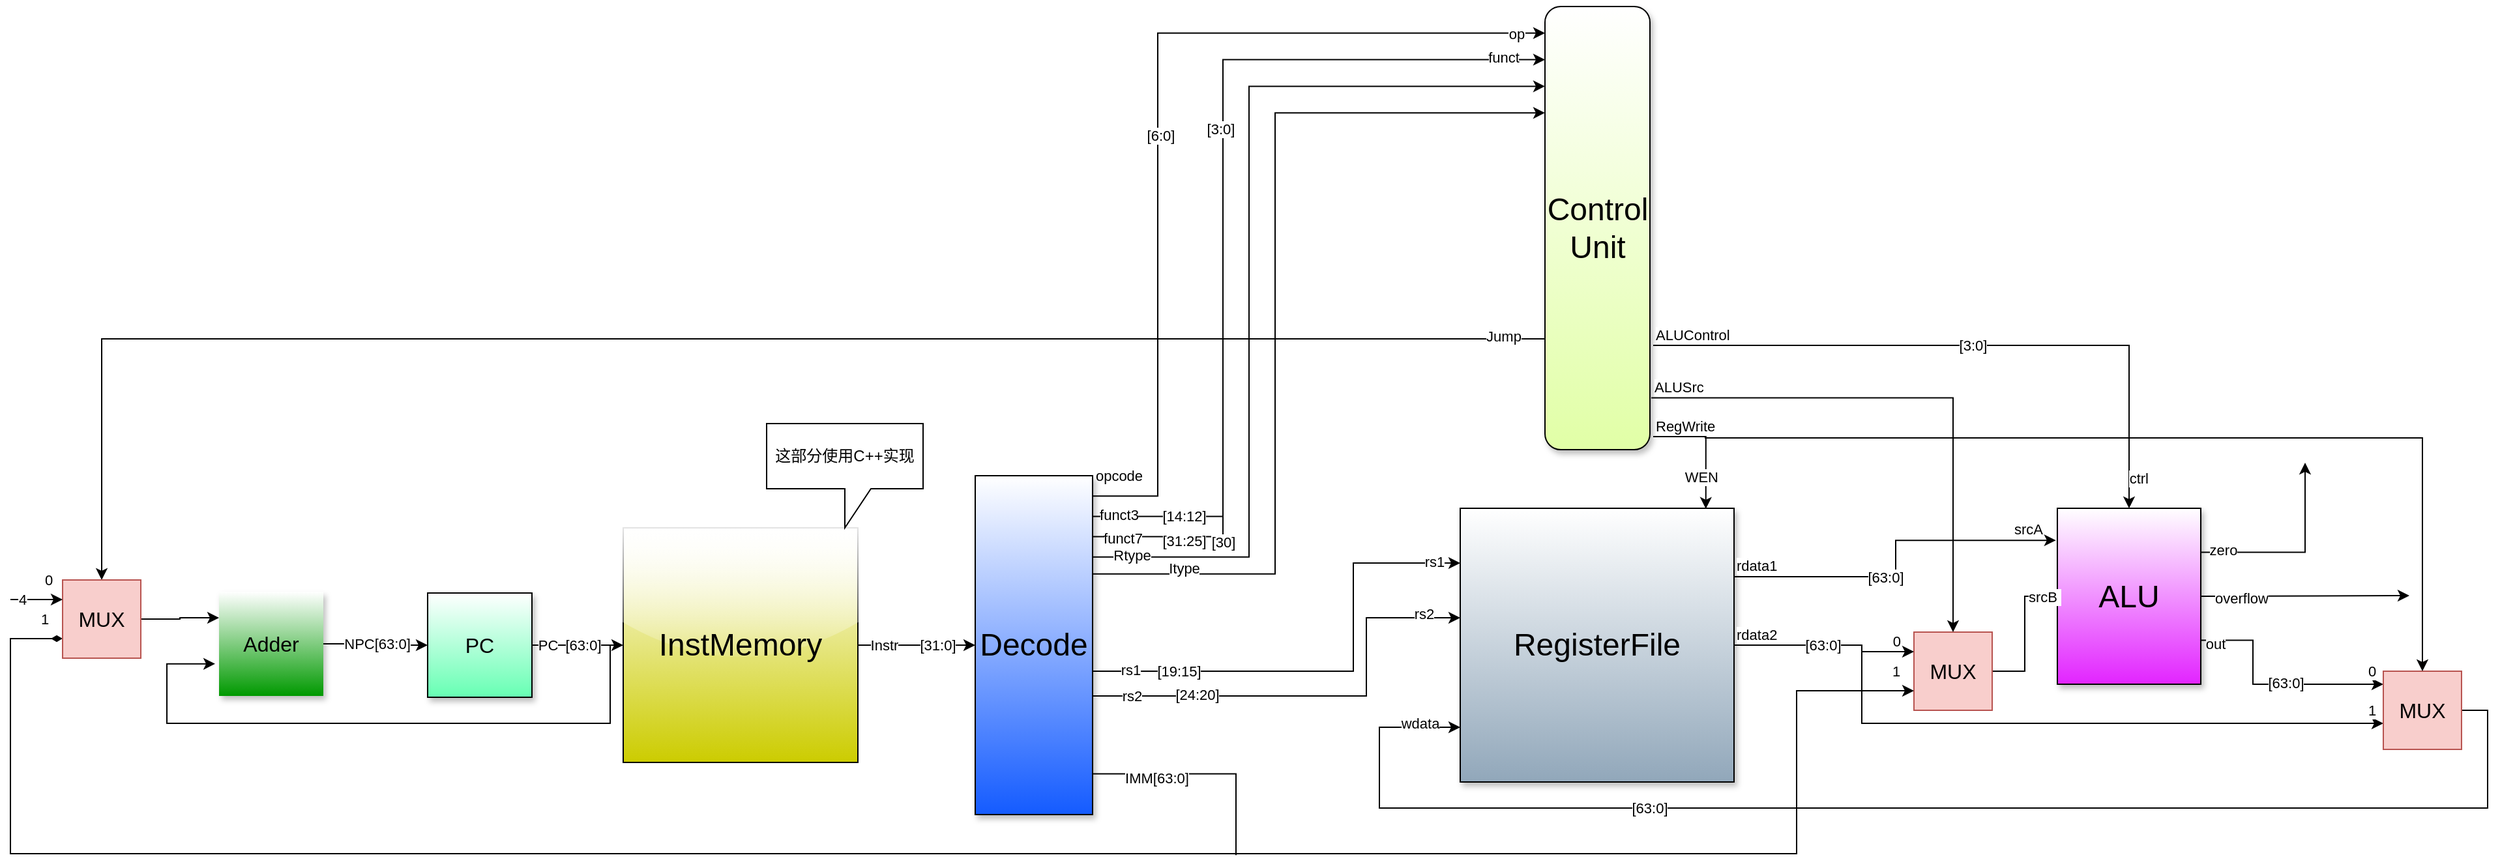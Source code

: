 <mxfile version="21.3.8" type="github">
  <diagram name="Page-1" id="90a13364-a465-7bf4-72fc-28e22215d7a0">
    <mxGraphModel dx="2804.5" dy="625" grid="1" gridSize="10" guides="1" tooltips="1" connect="1" arrows="1" fold="1" page="1" pageScale="1.5" pageWidth="1169" pageHeight="826" background="none" math="0" shadow="0">
      <root>
        <mxCell id="0" style=";html=1;" />
        <mxCell id="1" style=";html=1;" parent="0" />
        <mxCell id="ID7oZF-WjWrz0V3iCZTk-110" style="edgeStyle=orthogonalEdgeStyle;rounded=0;orthogonalLoop=1;jettySize=auto;html=1;exitX=0;exitY=0.75;exitDx=0;exitDy=0;entryX=0.5;entryY=0;entryDx=0;entryDy=0;" edge="1" parent="1" source="ID7oZF-WjWrz0V3iCZTk-3" target="ID7oZF-WjWrz0V3iCZTk-130">
          <mxGeometry relative="1" as="geometry">
            <mxPoint x="-150" y="385" as="targetPoint" />
          </mxGeometry>
        </mxCell>
        <mxCell id="ID7oZF-WjWrz0V3iCZTk-111" value="Jump" style="edgeLabel;html=1;align=center;verticalAlign=middle;resizable=0;points=[];" vertex="1" connectable="0" parent="ID7oZF-WjWrz0V3iCZTk-110">
          <mxGeometry x="-0.924" y="-2" relative="1" as="geometry">
            <mxPoint x="17" as="offset" />
          </mxGeometry>
        </mxCell>
        <mxCell id="ID7oZF-WjWrz0V3iCZTk-3" value="&lt;font style=&quot;font-size: 24px;&quot;&gt;Control Unit&lt;/font&gt;" style="rounded=1;whiteSpace=wrap;html=1;glass=0;shadow=1;gradientColor=#E1FFA6;points=[[0,0,0,0,0],[0,0.06,0,0,0],[0,0.12,0,0,0],[0,0.18,0,0,0],[0,0.24,0,0,0],[0,0.29,0,0,0],[0,0.35,0,0,0],[0,0.41,0,0,0],[0,0.47,0,0,0],[0,0.53,0,0,0],[0,0.59,0,0,0],[0,0.65,0,0,0],[0,0.71,0,0,0],[0,0.76,0,0,0],[0,0.82,0,0,0],[0,0.88,0,0,0],[0,0.94,0,0,0],[0,1,0,0,0],[0.25,0,0,0,0],[0.25,1,0,0,0],[0.5,0,0,0,0],[0.5,1,0,0,0],[0.75,0,0,0,0],[0.75,1,0,0,0],[1,0,0,0,0],[1,0.06,0,0,0],[1,0.12,0,0,0],[1,0.18,0,0,0],[1,0.24,0,0,0],[1,0.29,0,0,0],[1,0.35,0,0,0],[1,0.41,0,0,0],[1,0.47,0,0,0],[1,0.53,0,0,0],[1,0.59,0,0,0],[1,0.65,0,0,0],[1,0.71,0,0,0],[1,0.76,0,0,0],[1,0.82,0,0,0],[1,0.88,0,0,0],[1,0.94,0,0,0],[1,1,0,0,0]];" vertex="1" parent="1">
          <mxGeometry x="837" y="130" width="80.5" height="340" as="geometry" />
        </mxCell>
        <mxCell id="ID7oZF-WjWrz0V3iCZTk-4" value="&lt;font style=&quot;font-size: 24px;&quot;&gt;RegisterFile&lt;/font&gt;" style="whiteSpace=wrap;html=1;aspect=fixed;shadow=1;gradientColor=#91A7BA;gradientDirection=south;points=[[0,0,0,0,0],[0,0.2,0,0,0],[0,0.4,0,0,0],[0,0.6,0,0,0],[0,0.8,0,0,0],[0,1,0,0,0],[0.25,0,0,0,0],[0.25,1,0,0,0],[0.5,0,0,0,0],[0.5,1,0,0,0],[0.75,0,0,0,0],[0.75,1,0,0,0],[1,0,0,0,0],[1,0.25,0,0,0],[1,0.5,0,0,0],[1,0.75,0,0,0],[1,1,0,0,0]];" vertex="1" parent="1">
          <mxGeometry x="772" y="515" width="210" height="210" as="geometry" />
        </mxCell>
        <mxCell id="ID7oZF-WjWrz0V3iCZTk-84" style="edgeStyle=orthogonalEdgeStyle;rounded=0;orthogonalLoop=1;jettySize=auto;html=1;exitX=1;exitY=0.25;exitDx=0;exitDy=0;" edge="1" parent="1" source="ID7oZF-WjWrz0V3iCZTk-11">
          <mxGeometry relative="1" as="geometry">
            <mxPoint x="1420" y="480" as="targetPoint" />
            <Array as="points">
              <mxPoint x="1420" y="549" />
              <mxPoint x="1420" y="480" />
            </Array>
          </mxGeometry>
        </mxCell>
        <mxCell id="ID7oZF-WjWrz0V3iCZTk-85" value="zero" style="edgeLabel;html=1;align=center;verticalAlign=middle;resizable=0;points=[];" vertex="1" connectable="0" parent="ID7oZF-WjWrz0V3iCZTk-84">
          <mxGeometry x="-0.779" y="2" relative="1" as="geometry">
            <mxPoint as="offset" />
          </mxGeometry>
        </mxCell>
        <mxCell id="ID7oZF-WjWrz0V3iCZTk-86" style="edgeStyle=orthogonalEdgeStyle;rounded=0;orthogonalLoop=1;jettySize=auto;html=1;exitX=1;exitY=0.5;exitDx=0;exitDy=0;" edge="1" parent="1" source="ID7oZF-WjWrz0V3iCZTk-11">
          <mxGeometry relative="1" as="geometry">
            <mxPoint x="1500" y="582" as="targetPoint" />
          </mxGeometry>
        </mxCell>
        <mxCell id="ID7oZF-WjWrz0V3iCZTk-87" value="overflow" style="edgeLabel;html=1;align=center;verticalAlign=middle;resizable=0;points=[];" vertex="1" connectable="0" parent="ID7oZF-WjWrz0V3iCZTk-86">
          <mxGeometry x="-0.615" y="-1" relative="1" as="geometry">
            <mxPoint as="offset" />
          </mxGeometry>
        </mxCell>
        <mxCell id="ID7oZF-WjWrz0V3iCZTk-88" style="edgeStyle=orthogonalEdgeStyle;rounded=0;orthogonalLoop=1;jettySize=auto;html=1;exitX=1;exitY=0.75;exitDx=0;exitDy=0;" edge="1" parent="1" source="ID7oZF-WjWrz0V3iCZTk-11">
          <mxGeometry relative="1" as="geometry">
            <mxPoint x="1480" y="650" as="targetPoint" />
            <Array as="points">
              <mxPoint x="1380" y="616" />
              <mxPoint x="1380" y="650" />
              <mxPoint x="1450" y="650" />
            </Array>
          </mxGeometry>
        </mxCell>
        <mxCell id="ID7oZF-WjWrz0V3iCZTk-89" value="out" style="edgeLabel;html=1;align=center;verticalAlign=middle;resizable=0;points=[];" vertex="1" connectable="0" parent="ID7oZF-WjWrz0V3iCZTk-88">
          <mxGeometry x="-0.873" y="-2" relative="1" as="geometry">
            <mxPoint as="offset" />
          </mxGeometry>
        </mxCell>
        <mxCell id="ID7oZF-WjWrz0V3iCZTk-90" value="[63:0]" style="edgeLabel;html=1;align=center;verticalAlign=middle;resizable=0;points=[];" vertex="1" connectable="0" parent="ID7oZF-WjWrz0V3iCZTk-88">
          <mxGeometry x="0.131" y="1" relative="1" as="geometry">
            <mxPoint as="offset" />
          </mxGeometry>
        </mxCell>
        <mxCell id="ID7oZF-WjWrz0V3iCZTk-135" value="0" style="edgeLabel;html=1;align=center;verticalAlign=middle;resizable=0;points=[];" vertex="1" connectable="0" parent="ID7oZF-WjWrz0V3iCZTk-88">
          <mxGeometry x="0.693" y="-1" relative="1" as="geometry">
            <mxPoint x="17" y="-11" as="offset" />
          </mxGeometry>
        </mxCell>
        <mxCell id="ID7oZF-WjWrz0V3iCZTk-11" value="&lt;font style=&quot;font-size: 24px;&quot;&gt;ALU&lt;/font&gt;" style="rounded=0;whiteSpace=wrap;html=1;gradientColor=#E224FF;shadow=1;" vertex="1" parent="1">
          <mxGeometry x="1230" y="515" width="110" height="135" as="geometry" />
        </mxCell>
        <mxCell id="ID7oZF-WjWrz0V3iCZTk-13" value="" style="endArrow=classic;html=1;rounded=0;exitX=1;exitY=0.25;exitDx=0;exitDy=0;entryX=-0.01;entryY=0.182;entryDx=0;entryDy=0;edgeStyle=orthogonalEdgeStyle;exitPerimeter=0;entryPerimeter=0;" edge="1" parent="1" source="ID7oZF-WjWrz0V3iCZTk-4" target="ID7oZF-WjWrz0V3iCZTk-11">
          <mxGeometry relative="1" as="geometry">
            <mxPoint x="880" y="950" as="sourcePoint" />
            <mxPoint x="1040" y="950" as="targetPoint" />
          </mxGeometry>
        </mxCell>
        <mxCell id="ID7oZF-WjWrz0V3iCZTk-15" value="rdata1" style="edgeLabel;resizable=0;html=1;align=left;verticalAlign=bottom;" connectable="0" vertex="1" parent="ID7oZF-WjWrz0V3iCZTk-13">
          <mxGeometry x="-1" relative="1" as="geometry" />
        </mxCell>
        <mxCell id="ID7oZF-WjWrz0V3iCZTk-16" value="srcA" style="edgeLabel;resizable=0;html=1;align=right;verticalAlign=bottom;" connectable="0" vertex="1" parent="ID7oZF-WjWrz0V3iCZTk-13">
          <mxGeometry x="1" relative="1" as="geometry">
            <mxPoint x="-10" as="offset" />
          </mxGeometry>
        </mxCell>
        <mxCell id="ID7oZF-WjWrz0V3iCZTk-41" value="[63:0]" style="edgeLabel;html=1;align=center;verticalAlign=middle;resizable=0;points=[];" vertex="1" connectable="0" parent="ID7oZF-WjWrz0V3iCZTk-13">
          <mxGeometry x="-0.157" relative="1" as="geometry">
            <mxPoint as="offset" />
          </mxGeometry>
        </mxCell>
        <mxCell id="ID7oZF-WjWrz0V3iCZTk-17" value="" style="endArrow=classic;html=1;rounded=0;entryX=0.897;entryY=0.002;entryDx=0;entryDy=0;entryPerimeter=0;edgeStyle=orthogonalEdgeStyle;" edge="1" parent="1" target="ID7oZF-WjWrz0V3iCZTk-4">
          <mxGeometry relative="1" as="geometry">
            <mxPoint x="920" y="460" as="sourcePoint" />
            <mxPoint x="1140" y="380" as="targetPoint" />
            <Array as="points">
              <mxPoint x="930" y="460" />
              <mxPoint x="960" y="460" />
            </Array>
          </mxGeometry>
        </mxCell>
        <mxCell id="ID7oZF-WjWrz0V3iCZTk-19" value="RegWrite" style="edgeLabel;resizable=0;html=1;align=left;verticalAlign=bottom;" connectable="0" vertex="1" parent="ID7oZF-WjWrz0V3iCZTk-17">
          <mxGeometry x="-1" relative="1" as="geometry">
            <mxPoint as="offset" />
          </mxGeometry>
        </mxCell>
        <mxCell id="ID7oZF-WjWrz0V3iCZTk-20" value="WEN" style="edgeLabel;resizable=0;html=1;align=right;verticalAlign=bottom;" connectable="0" vertex="1" parent="ID7oZF-WjWrz0V3iCZTk-17">
          <mxGeometry x="1" relative="1" as="geometry">
            <mxPoint x="10" y="-16" as="offset" />
          </mxGeometry>
        </mxCell>
        <mxCell id="ID7oZF-WjWrz0V3iCZTk-31" style="edgeStyle=orthogonalEdgeStyle;rounded=0;orthogonalLoop=1;jettySize=auto;html=1;exitX=1;exitY=0.5;exitDx=0;exitDy=0;entryX=0;entryY=0.5;entryDx=0;entryDy=0;" edge="1" parent="1" source="ID7oZF-WjWrz0V3iCZTk-21" target="ID7oZF-WjWrz0V3iCZTk-11">
          <mxGeometry relative="1" as="geometry" />
        </mxCell>
        <mxCell id="ID7oZF-WjWrz0V3iCZTk-32" value="srcB&amp;nbsp;" style="edgeLabel;html=1;align=center;verticalAlign=middle;resizable=0;points=[];" vertex="1" connectable="0" parent="ID7oZF-WjWrz0V3iCZTk-31">
          <mxGeometry x="0.8" relative="1" as="geometry">
            <mxPoint as="offset" />
          </mxGeometry>
        </mxCell>
        <mxCell id="ID7oZF-WjWrz0V3iCZTk-21" value="&lt;font size=&quot;3&quot;&gt;MUX&lt;br&gt;&lt;/font&gt;" style="rounded=0;whiteSpace=wrap;html=1;fillColor=#f8cecc;strokeColor=#b85450;" vertex="1" parent="1">
          <mxGeometry x="1120" y="610" width="60" height="60" as="geometry" />
        </mxCell>
        <mxCell id="ID7oZF-WjWrz0V3iCZTk-22" value="" style="endArrow=classic;html=1;rounded=0;exitX=1.013;exitY=0.883;exitDx=0;exitDy=0;entryX=0.5;entryY=0;entryDx=0;entryDy=0;edgeStyle=orthogonalEdgeStyle;exitPerimeter=0;" edge="1" parent="1" source="ID7oZF-WjWrz0V3iCZTk-3" target="ID7oZF-WjWrz0V3iCZTk-21">
          <mxGeometry relative="1" as="geometry">
            <mxPoint x="960" y="540" as="sourcePoint" />
            <mxPoint x="1120" y="540" as="targetPoint" />
          </mxGeometry>
        </mxCell>
        <mxCell id="ID7oZF-WjWrz0V3iCZTk-24" value="ALUSrc" style="edgeLabel;resizable=0;html=1;align=left;verticalAlign=bottom;" connectable="0" vertex="1" parent="ID7oZF-WjWrz0V3iCZTk-22">
          <mxGeometry x="-1" relative="1" as="geometry" />
        </mxCell>
        <mxCell id="ID7oZF-WjWrz0V3iCZTk-27" value="" style="endArrow=classic;html=1;rounded=0;exitX=1;exitY=0.5;exitDx=0;exitDy=0;exitPerimeter=0;entryX=0;entryY=0.25;entryDx=0;entryDy=0;shadow=0;edgeStyle=orthogonalEdgeStyle;" edge="1" parent="1" source="ID7oZF-WjWrz0V3iCZTk-4" target="ID7oZF-WjWrz0V3iCZTk-21">
          <mxGeometry relative="1" as="geometry">
            <mxPoint x="960" y="540" as="sourcePoint" />
            <mxPoint x="1120" y="540" as="targetPoint" />
            <Array as="points">
              <mxPoint x="1080" y="620" />
              <mxPoint x="1080" y="625" />
            </Array>
          </mxGeometry>
        </mxCell>
        <mxCell id="ID7oZF-WjWrz0V3iCZTk-29" value="rdata2" style="edgeLabel;resizable=0;html=1;align=left;verticalAlign=bottom;" connectable="0" vertex="1" parent="ID7oZF-WjWrz0V3iCZTk-27">
          <mxGeometry x="-1" relative="1" as="geometry" />
        </mxCell>
        <mxCell id="ID7oZF-WjWrz0V3iCZTk-30" value="0" style="edgeLabel;resizable=0;html=1;align=right;verticalAlign=bottom;" connectable="0" vertex="1" parent="ID7oZF-WjWrz0V3iCZTk-27">
          <mxGeometry x="1" relative="1" as="geometry">
            <mxPoint x="-10" as="offset" />
          </mxGeometry>
        </mxCell>
        <mxCell id="ID7oZF-WjWrz0V3iCZTk-42" value="[63:0]" style="edgeLabel;html=1;align=center;verticalAlign=middle;resizable=0;points=[];" vertex="1" connectable="0" parent="ID7oZF-WjWrz0V3iCZTk-27">
          <mxGeometry x="-0.182" y="1" relative="1" as="geometry">
            <mxPoint x="9" y="1" as="offset" />
          </mxGeometry>
        </mxCell>
        <mxCell id="ID7oZF-WjWrz0V3iCZTk-77" style="edgeStyle=orthogonalEdgeStyle;rounded=0;orthogonalLoop=1;jettySize=auto;html=1;exitX=1;exitY=0.5;exitDx=0;exitDy=0;entryX=0;entryY=0.5;entryDx=0;entryDy=0;" edge="1" parent="1" source="ID7oZF-WjWrz0V3iCZTk-33" target="ID7oZF-WjWrz0V3iCZTk-75">
          <mxGeometry relative="1" as="geometry" />
        </mxCell>
        <mxCell id="ID7oZF-WjWrz0V3iCZTk-78" value="PC" style="edgeLabel;html=1;align=center;verticalAlign=middle;resizable=0;points=[];" vertex="1" connectable="0" parent="ID7oZF-WjWrz0V3iCZTk-77">
          <mxGeometry x="-0.66" relative="1" as="geometry">
            <mxPoint as="offset" />
          </mxGeometry>
        </mxCell>
        <mxCell id="ID7oZF-WjWrz0V3iCZTk-80" value="[63:0]" style="edgeLabel;html=1;align=center;verticalAlign=middle;resizable=0;points=[];" vertex="1" connectable="0" parent="ID7oZF-WjWrz0V3iCZTk-77">
          <mxGeometry x="-0.217" y="1" relative="1" as="geometry">
            <mxPoint x="11" y="1" as="offset" />
          </mxGeometry>
        </mxCell>
        <mxCell id="ID7oZF-WjWrz0V3iCZTk-33" value="&lt;font size=&quot;3&quot;&gt;PC&lt;/font&gt;" style="whiteSpace=wrap;html=1;aspect=fixed;gradientColor=#66FFB3;shadow=1;" vertex="1" parent="1">
          <mxGeometry x="-20" y="580" width="80" height="80" as="geometry" />
        </mxCell>
        <mxCell id="ID7oZF-WjWrz0V3iCZTk-37" style="edgeStyle=orthogonalEdgeStyle;rounded=0;orthogonalLoop=1;jettySize=auto;html=1;exitX=1;exitY=0.06;exitDx=0;exitDy=0;entryX=0;entryY=0.06;entryDx=0;entryDy=0;entryPerimeter=0;exitPerimeter=0;" edge="1" parent="1" source="ID7oZF-WjWrz0V3iCZTk-34" target="ID7oZF-WjWrz0V3iCZTk-3">
          <mxGeometry relative="1" as="geometry">
            <Array as="points">
              <mxPoint x="540" y="506" />
              <mxPoint x="540" y="150" />
            </Array>
          </mxGeometry>
        </mxCell>
        <mxCell id="ID7oZF-WjWrz0V3iCZTk-39" value="opcode" style="edgeLabel;html=1;align=center;verticalAlign=middle;resizable=0;points=[];" vertex="1" connectable="0" parent="ID7oZF-WjWrz0V3iCZTk-37">
          <mxGeometry x="-0.95" y="-1" relative="1" as="geometry">
            <mxPoint x="2" y="-17" as="offset" />
          </mxGeometry>
        </mxCell>
        <mxCell id="ID7oZF-WjWrz0V3iCZTk-40" value="[6:0]" style="edgeLabel;html=1;align=center;verticalAlign=middle;resizable=0;points=[];" vertex="1" connectable="0" parent="ID7oZF-WjWrz0V3iCZTk-37">
          <mxGeometry x="-0.068" y="-2" relative="1" as="geometry">
            <mxPoint as="offset" />
          </mxGeometry>
        </mxCell>
        <mxCell id="ID7oZF-WjWrz0V3iCZTk-43" value="op" style="edgeLabel;html=1;align=center;verticalAlign=middle;resizable=0;points=[];" vertex="1" connectable="0" parent="ID7oZF-WjWrz0V3iCZTk-37">
          <mxGeometry x="0.9" relative="1" as="geometry">
            <mxPoint x="13" as="offset" />
          </mxGeometry>
        </mxCell>
        <mxCell id="ID7oZF-WjWrz0V3iCZTk-44" style="edgeStyle=orthogonalEdgeStyle;rounded=0;orthogonalLoop=1;jettySize=auto;html=1;exitX=1;exitY=0.12;exitDx=0;exitDy=0;entryX=0;entryY=0.12;entryDx=0;entryDy=0;entryPerimeter=0;exitPerimeter=0;" edge="1" parent="1" source="ID7oZF-WjWrz0V3iCZTk-34" target="ID7oZF-WjWrz0V3iCZTk-3">
          <mxGeometry relative="1" as="geometry">
            <mxPoint x="790" y="215" as="targetPoint" />
            <Array as="points">
              <mxPoint x="590" y="521" />
              <mxPoint x="590" y="171" />
            </Array>
          </mxGeometry>
        </mxCell>
        <mxCell id="ID7oZF-WjWrz0V3iCZTk-48" value="funct3" style="edgeLabel;html=1;align=center;verticalAlign=middle;resizable=0;points=[];" vertex="1" connectable="0" parent="ID7oZF-WjWrz0V3iCZTk-44">
          <mxGeometry x="-0.952" y="1" relative="1" as="geometry">
            <mxPoint x="3" as="offset" />
          </mxGeometry>
        </mxCell>
        <mxCell id="ID7oZF-WjWrz0V3iCZTk-49" value="[14:12]" style="edgeLabel;html=1;align=center;verticalAlign=middle;resizable=0;points=[];" vertex="1" connectable="0" parent="ID7oZF-WjWrz0V3iCZTk-44">
          <mxGeometry x="-0.713" relative="1" as="geometry">
            <mxPoint x="-30" as="offset" />
          </mxGeometry>
        </mxCell>
        <mxCell id="ID7oZF-WjWrz0V3iCZTk-56" value="[3:0]" style="edgeLabel;html=1;align=center;verticalAlign=middle;resizable=0;points=[];" vertex="1" connectable="0" parent="ID7oZF-WjWrz0V3iCZTk-44">
          <mxGeometry x="0.139" y="2" relative="1" as="geometry">
            <mxPoint as="offset" />
          </mxGeometry>
        </mxCell>
        <mxCell id="ID7oZF-WjWrz0V3iCZTk-58" value="funct" style="edgeLabel;html=1;align=center;verticalAlign=middle;resizable=0;points=[];" vertex="1" connectable="0" parent="ID7oZF-WjWrz0V3iCZTk-44">
          <mxGeometry x="0.894" y="2" relative="1" as="geometry">
            <mxPoint x="5" as="offset" />
          </mxGeometry>
        </mxCell>
        <mxCell id="ID7oZF-WjWrz0V3iCZTk-52" style="edgeStyle=orthogonalEdgeStyle;rounded=0;orthogonalLoop=1;jettySize=auto;html=1;exitX=1;exitY=0.18;exitDx=0;exitDy=0;exitPerimeter=0;endArrow=none;endFill=0;" edge="1" parent="1" source="ID7oZF-WjWrz0V3iCZTk-34">
          <mxGeometry relative="1" as="geometry">
            <mxPoint x="590" y="430" as="targetPoint" />
            <Array as="points">
              <mxPoint x="590" y="537" />
            </Array>
          </mxGeometry>
        </mxCell>
        <mxCell id="ID7oZF-WjWrz0V3iCZTk-53" value="funct7" style="edgeLabel;html=1;align=center;verticalAlign=middle;resizable=0;points=[];" vertex="1" connectable="0" parent="ID7oZF-WjWrz0V3iCZTk-52">
          <mxGeometry x="-0.66" y="-1" relative="1" as="geometry">
            <mxPoint x="-12" as="offset" />
          </mxGeometry>
        </mxCell>
        <mxCell id="ID7oZF-WjWrz0V3iCZTk-54" value="[31:25]" style="edgeLabel;html=1;align=center;verticalAlign=middle;resizable=0;points=[];" vertex="1" connectable="0" parent="ID7oZF-WjWrz0V3iCZTk-52">
          <mxGeometry x="0.044" y="-2" relative="1" as="geometry">
            <mxPoint x="-32" y="11" as="offset" />
          </mxGeometry>
        </mxCell>
        <mxCell id="ID7oZF-WjWrz0V3iCZTk-57" value="[30]" style="edgeLabel;html=1;align=center;verticalAlign=middle;resizable=0;points=[];" vertex="1" connectable="0" parent="ID7oZF-WjWrz0V3iCZTk-52">
          <mxGeometry x="0.418" relative="1" as="geometry">
            <mxPoint y="50" as="offset" />
          </mxGeometry>
        </mxCell>
        <mxCell id="ID7oZF-WjWrz0V3iCZTk-59" style="edgeStyle=orthogonalEdgeStyle;rounded=0;orthogonalLoop=1;jettySize=auto;html=1;exitX=1;exitY=0.24;exitDx=0;exitDy=0;entryX=0;entryY=0.18;entryDx=0;entryDy=0;exitPerimeter=0;entryPerimeter=0;" edge="1" parent="1" source="ID7oZF-WjWrz0V3iCZTk-34" target="ID7oZF-WjWrz0V3iCZTk-3">
          <mxGeometry relative="1" as="geometry">
            <Array as="points">
              <mxPoint x="610" y="552" />
              <mxPoint x="610" y="191" />
            </Array>
          </mxGeometry>
        </mxCell>
        <mxCell id="ID7oZF-WjWrz0V3iCZTk-141" value="Rtype" style="edgeLabel;html=1;align=center;verticalAlign=middle;resizable=0;points=[];" vertex="1" connectable="0" parent="ID7oZF-WjWrz0V3iCZTk-59">
          <mxGeometry x="-0.969" y="-1" relative="1" as="geometry">
            <mxPoint x="19" y="-3" as="offset" />
          </mxGeometry>
        </mxCell>
        <mxCell id="ID7oZF-WjWrz0V3iCZTk-63" style="edgeStyle=orthogonalEdgeStyle;rounded=0;orthogonalLoop=1;jettySize=auto;html=1;entryX=0;entryY=0.75;entryDx=0;entryDy=0;exitX=1;exitY=0.88;exitDx=0;exitDy=0;exitPerimeter=0;" edge="1" parent="1" source="ID7oZF-WjWrz0V3iCZTk-34" target="ID7oZF-WjWrz0V3iCZTk-21">
          <mxGeometry relative="1" as="geometry">
            <mxPoint x="500" y="720" as="sourcePoint" />
            <Array as="points">
              <mxPoint x="600" y="719" />
              <mxPoint x="600" y="780" />
              <mxPoint x="1030" y="780" />
              <mxPoint x="1030" y="655" />
            </Array>
          </mxGeometry>
        </mxCell>
        <mxCell id="ID7oZF-WjWrz0V3iCZTk-64" value="IMM[63:0]" style="edgeLabel;html=1;align=center;verticalAlign=middle;resizable=0;points=[];" vertex="1" connectable="0" parent="ID7oZF-WjWrz0V3iCZTk-63">
          <mxGeometry x="-0.881" y="-3" relative="1" as="geometry">
            <mxPoint as="offset" />
          </mxGeometry>
        </mxCell>
        <mxCell id="ID7oZF-WjWrz0V3iCZTk-134" value="1" style="edgeLabel;html=1;align=center;verticalAlign=middle;resizable=0;points=[];" vertex="1" connectable="0" parent="ID7oZF-WjWrz0V3iCZTk-63">
          <mxGeometry x="0.964" y="-2" relative="1" as="geometry">
            <mxPoint y="-17" as="offset" />
          </mxGeometry>
        </mxCell>
        <mxCell id="ID7oZF-WjWrz0V3iCZTk-65" style="edgeStyle=orthogonalEdgeStyle;rounded=0;orthogonalLoop=1;jettySize=auto;html=1;exitX=1;exitY=0.59;exitDx=0;exitDy=0;exitPerimeter=0;entryX=0;entryY=0.2;entryDx=0;entryDy=0;entryPerimeter=0;" edge="1" parent="1" source="ID7oZF-WjWrz0V3iCZTk-34" target="ID7oZF-WjWrz0V3iCZTk-4">
          <mxGeometry relative="1" as="geometry">
            <mxPoint x="772" y="568" as="targetPoint" />
            <Array as="points">
              <mxPoint x="490" y="640" />
              <mxPoint x="690" y="640" />
              <mxPoint x="690" y="557" />
            </Array>
          </mxGeometry>
        </mxCell>
        <mxCell id="ID7oZF-WjWrz0V3iCZTk-66" value="rs1" style="edgeLabel;html=1;align=center;verticalAlign=middle;resizable=0;points=[];" vertex="1" connectable="0" parent="ID7oZF-WjWrz0V3iCZTk-65">
          <mxGeometry x="-0.824" y="1" relative="1" as="geometry">
            <mxPoint as="offset" />
          </mxGeometry>
        </mxCell>
        <mxCell id="ID7oZF-WjWrz0V3iCZTk-67" value="[19:15]" style="edgeLabel;html=1;align=center;verticalAlign=middle;resizable=0;points=[];" vertex="1" connectable="0" parent="ID7oZF-WjWrz0V3iCZTk-65">
          <mxGeometry x="-0.625" relative="1" as="geometry">
            <mxPoint as="offset" />
          </mxGeometry>
        </mxCell>
        <mxCell id="ID7oZF-WjWrz0V3iCZTk-72" value="rs1" style="edgeLabel;html=1;align=center;verticalAlign=middle;resizable=0;points=[];" vertex="1" connectable="0" parent="ID7oZF-WjWrz0V3iCZTk-65">
          <mxGeometry x="0.888" y="1" relative="1" as="geometry">
            <mxPoint as="offset" />
          </mxGeometry>
        </mxCell>
        <mxCell id="ID7oZF-WjWrz0V3iCZTk-142" style="edgeStyle=orthogonalEdgeStyle;rounded=0;orthogonalLoop=1;jettySize=auto;html=1;exitX=1;exitY=0.29;exitDx=0;exitDy=0;exitPerimeter=0;entryX=0;entryY=0.24;entryDx=0;entryDy=0;entryPerimeter=0;" edge="1" parent="1" source="ID7oZF-WjWrz0V3iCZTk-34" target="ID7oZF-WjWrz0V3iCZTk-3">
          <mxGeometry relative="1" as="geometry">
            <Array as="points">
              <mxPoint x="630" y="565" />
              <mxPoint x="630" y="212" />
            </Array>
          </mxGeometry>
        </mxCell>
        <mxCell id="ID7oZF-WjWrz0V3iCZTk-143" value="Itype" style="edgeLabel;html=1;align=center;verticalAlign=middle;resizable=0;points=[];" vertex="1" connectable="0" parent="ID7oZF-WjWrz0V3iCZTk-142">
          <mxGeometry x="-0.951" y="-1" relative="1" as="geometry">
            <mxPoint x="53" y="-6" as="offset" />
          </mxGeometry>
        </mxCell>
        <mxCell id="ID7oZF-WjWrz0V3iCZTk-34" value="&lt;font style=&quot;font-size: 24px;&quot;&gt;Decode&lt;/font&gt;" style="rounded=0;whiteSpace=wrap;html=1;gradientColor=#145BFF;shadow=1;points=[[0,0,0,0,0],[0,0.25,0,0,0],[0,0.5,0,0,0],[0,0.75,0,0,0],[0,1,0,0,0],[0.25,0,0,0,0],[0.25,1,0,0,0],[0.5,0,0,0,0],[0.5,1,0,0,0],[0.75,0,0,0,0],[0.75,1,0,0,0],[1,0,0,0,0],[1,0.06,0,0,0],[1,0.12,0,0,0],[1,0.18,0,0,0],[1,0.24,0,0,0],[1,0.29,0,0,0],[1,0.35,0,0,0],[1,0.41,0,0,0],[1,0.47,0,0,0],[1,0.53,0,0,0],[1,0.59,0,0,0],[1,0.65,0,0,0],[1,0.71,0,0,0],[1,0.76,0,0,0],[1,0.82,0,0,0],[1,0.88,0,0,0],[1,0.94,0,0,0],[1,1,0,0,0]];" vertex="1" parent="1">
          <mxGeometry x="400" y="490" width="90" height="260" as="geometry" />
        </mxCell>
        <mxCell id="ID7oZF-WjWrz0V3iCZTk-112" style="edgeStyle=orthogonalEdgeStyle;rounded=0;orthogonalLoop=1;jettySize=auto;html=1;exitX=1;exitY=0.5;exitDx=0;exitDy=0;entryX=0;entryY=0.5;entryDx=0;entryDy=0;" edge="1" parent="1" source="ID7oZF-WjWrz0V3iCZTk-126" target="ID7oZF-WjWrz0V3iCZTk-33">
          <mxGeometry relative="1" as="geometry">
            <mxPoint x="-120" y="620" as="sourcePoint" />
          </mxGeometry>
        </mxCell>
        <mxCell id="ID7oZF-WjWrz0V3iCZTk-113" value="NPC[63:0]" style="edgeLabel;html=1;align=center;verticalAlign=middle;resizable=0;points=[];" vertex="1" connectable="0" parent="ID7oZF-WjWrz0V3iCZTk-112">
          <mxGeometry x="-0.351" relative="1" as="geometry">
            <mxPoint x="14" as="offset" />
          </mxGeometry>
        </mxCell>
        <mxCell id="ID7oZF-WjWrz0V3iCZTk-69" value="" style="edgeStyle=orthogonalEdgeStyle;orthogonalLoop=1;jettySize=auto;html=1;rounded=0;exitX=1;exitY=0.65;exitDx=0;exitDy=0;exitPerimeter=0;entryX=0;entryY=0.4;entryDx=0;entryDy=0;entryPerimeter=0;" edge="1" parent="1" source="ID7oZF-WjWrz0V3iCZTk-34" target="ID7oZF-WjWrz0V3iCZTk-4">
          <mxGeometry width="100" relative="1" as="geometry">
            <mxPoint x="450" y="640" as="sourcePoint" />
            <mxPoint x="730" y="590" as="targetPoint" />
            <Array as="points">
              <mxPoint x="700" y="659" />
              <mxPoint x="700" y="599" />
            </Array>
          </mxGeometry>
        </mxCell>
        <mxCell id="ID7oZF-WjWrz0V3iCZTk-70" value="rs2" style="edgeLabel;html=1;align=center;verticalAlign=middle;resizable=0;points=[];" vertex="1" connectable="0" parent="ID7oZF-WjWrz0V3iCZTk-69">
          <mxGeometry x="-0.825" relative="1" as="geometry">
            <mxPoint as="offset" />
          </mxGeometry>
        </mxCell>
        <mxCell id="ID7oZF-WjWrz0V3iCZTk-71" value="[24:20]" style="edgeLabel;html=1;align=center;verticalAlign=middle;resizable=0;points=[];" vertex="1" connectable="0" parent="ID7oZF-WjWrz0V3iCZTk-69">
          <mxGeometry x="-0.533" y="1" relative="1" as="geometry">
            <mxPoint as="offset" />
          </mxGeometry>
        </mxCell>
        <mxCell id="ID7oZF-WjWrz0V3iCZTk-73" value="rs2" style="edgeLabel;html=1;align=center;verticalAlign=middle;resizable=0;points=[];" vertex="1" connectable="0" parent="ID7oZF-WjWrz0V3iCZTk-69">
          <mxGeometry x="0.734" y="3" relative="1" as="geometry">
            <mxPoint x="17" as="offset" />
          </mxGeometry>
        </mxCell>
        <mxCell id="ID7oZF-WjWrz0V3iCZTk-81" style="edgeStyle=orthogonalEdgeStyle;rounded=0;orthogonalLoop=1;jettySize=auto;html=1;exitX=1;exitY=0.5;exitDx=0;exitDy=0;entryX=0;entryY=0.5;entryDx=0;entryDy=0;" edge="1" parent="1" source="ID7oZF-WjWrz0V3iCZTk-75" target="ID7oZF-WjWrz0V3iCZTk-34">
          <mxGeometry relative="1" as="geometry" />
        </mxCell>
        <mxCell id="ID7oZF-WjWrz0V3iCZTk-82" value="Instr" style="edgeLabel;html=1;align=center;verticalAlign=middle;resizable=0;points=[];" vertex="1" connectable="0" parent="ID7oZF-WjWrz0V3iCZTk-81">
          <mxGeometry x="-0.796" relative="1" as="geometry">
            <mxPoint x="11" as="offset" />
          </mxGeometry>
        </mxCell>
        <mxCell id="ID7oZF-WjWrz0V3iCZTk-83" value="[31:0]" style="edgeLabel;html=1;align=center;verticalAlign=middle;resizable=0;points=[];" vertex="1" connectable="0" parent="ID7oZF-WjWrz0V3iCZTk-81">
          <mxGeometry x="0.104" relative="1" as="geometry">
            <mxPoint x="11" as="offset" />
          </mxGeometry>
        </mxCell>
        <mxCell id="ID7oZF-WjWrz0V3iCZTk-75" value="&lt;font style=&quot;font-size: 24px;&quot;&gt;InstMemory&lt;/font&gt;" style="whiteSpace=wrap;html=1;aspect=fixed;gradientColor=#CCCC00;glass=1;" vertex="1" parent="1">
          <mxGeometry x="130" y="530" width="180" height="180" as="geometry" />
        </mxCell>
        <mxCell id="ID7oZF-WjWrz0V3iCZTk-76" value="这部分使用C++实现" style="shape=callout;whiteSpace=wrap;html=1;perimeter=calloutPerimeter;" vertex="1" parent="1">
          <mxGeometry x="240" y="450" width="120" height="80" as="geometry" />
        </mxCell>
        <mxCell id="ID7oZF-WjWrz0V3iCZTk-94" value="" style="endArrow=classic;html=1;rounded=0;edgeStyle=orthogonalEdgeStyle;entryX=0;entryY=0.667;entryDx=0;entryDy=0;entryPerimeter=0;" edge="1" parent="1" target="ID7oZF-WjWrz0V3iCZTk-95">
          <mxGeometry width="50" height="50" relative="1" as="geometry">
            <mxPoint x="1080" y="620" as="sourcePoint" />
            <mxPoint x="1430" y="680" as="targetPoint" />
            <Array as="points">
              <mxPoint x="1080" y="680" />
            </Array>
          </mxGeometry>
        </mxCell>
        <mxCell id="ID7oZF-WjWrz0V3iCZTk-136" value="1" style="edgeLabel;html=1;align=center;verticalAlign=middle;resizable=0;points=[];" vertex="1" connectable="0" parent="ID7oZF-WjWrz0V3iCZTk-94">
          <mxGeometry x="0.927" relative="1" as="geometry">
            <mxPoint x="8" y="-10" as="offset" />
          </mxGeometry>
        </mxCell>
        <mxCell id="ID7oZF-WjWrz0V3iCZTk-96" style="edgeStyle=orthogonalEdgeStyle;rounded=0;orthogonalLoop=1;jettySize=auto;html=1;exitX=1;exitY=0.5;exitDx=0;exitDy=0;entryX=0;entryY=0.8;entryDx=0;entryDy=0;entryPerimeter=0;" edge="1" parent="1" source="ID7oZF-WjWrz0V3iCZTk-95" target="ID7oZF-WjWrz0V3iCZTk-4">
          <mxGeometry relative="1" as="geometry">
            <Array as="points">
              <mxPoint x="1560" y="670" />
              <mxPoint x="1560" y="745" />
              <mxPoint x="710" y="745" />
              <mxPoint x="710" y="683" />
            </Array>
          </mxGeometry>
        </mxCell>
        <mxCell id="ID7oZF-WjWrz0V3iCZTk-97" value="wdata" style="edgeLabel;html=1;align=center;verticalAlign=middle;resizable=0;points=[];" vertex="1" connectable="0" parent="ID7oZF-WjWrz0V3iCZTk-96">
          <mxGeometry x="0.934" y="1" relative="1" as="geometry">
            <mxPoint x="4" y="-2" as="offset" />
          </mxGeometry>
        </mxCell>
        <mxCell id="ID7oZF-WjWrz0V3iCZTk-98" value="[63:0]" style="edgeLabel;html=1;align=center;verticalAlign=middle;resizable=0;points=[];" vertex="1" connectable="0" parent="ID7oZF-WjWrz0V3iCZTk-96">
          <mxGeometry x="0.382" relative="1" as="geometry">
            <mxPoint as="offset" />
          </mxGeometry>
        </mxCell>
        <mxCell id="ID7oZF-WjWrz0V3iCZTk-95" value="&lt;font size=&quot;3&quot;&gt;MUX&lt;br&gt;&lt;/font&gt;" style="rounded=0;whiteSpace=wrap;html=1;fillColor=#f8cecc;strokeColor=#b85450;" vertex="1" parent="1">
          <mxGeometry x="1480" y="640" width="60" height="60" as="geometry" />
        </mxCell>
        <mxCell id="ID7oZF-WjWrz0V3iCZTk-100" value="" style="endArrow=classic;html=1;rounded=0;edgeStyle=orthogonalEdgeStyle;entryX=0.5;entryY=0;entryDx=0;entryDy=0;" edge="1" parent="1" target="ID7oZF-WjWrz0V3iCZTk-95">
          <mxGeometry width="50" height="50" relative="1" as="geometry">
            <mxPoint x="960" y="460" as="sourcePoint" />
            <mxPoint x="1510" y="630" as="targetPoint" />
            <Array as="points">
              <mxPoint x="960" y="461" />
              <mxPoint x="1510" y="461" />
            </Array>
          </mxGeometry>
        </mxCell>
        <mxCell id="ID7oZF-WjWrz0V3iCZTk-101" value="" style="endArrow=classic;html=1;rounded=0;edgeStyle=elbowEdgeStyle;entryX=0.5;entryY=0;entryDx=0;entryDy=0;" edge="1" parent="1" target="ID7oZF-WjWrz0V3iCZTk-11">
          <mxGeometry relative="1" as="geometry">
            <mxPoint x="920" y="390" as="sourcePoint" />
            <mxPoint x="1270" y="380" as="targetPoint" />
            <Array as="points">
              <mxPoint x="1285" y="450" />
            </Array>
          </mxGeometry>
        </mxCell>
        <mxCell id="ID7oZF-WjWrz0V3iCZTk-102" value="[3:0]" style="edgeLabel;resizable=0;html=1;align=center;verticalAlign=middle;" connectable="0" vertex="1" parent="ID7oZF-WjWrz0V3iCZTk-101">
          <mxGeometry relative="1" as="geometry" />
        </mxCell>
        <mxCell id="ID7oZF-WjWrz0V3iCZTk-103" value="ALUControl" style="edgeLabel;resizable=0;html=1;align=left;verticalAlign=bottom;" connectable="0" vertex="1" parent="ID7oZF-WjWrz0V3iCZTk-101">
          <mxGeometry x="-1" relative="1" as="geometry" />
        </mxCell>
        <mxCell id="ID7oZF-WjWrz0V3iCZTk-104" value="ctrl" style="edgeLabel;resizable=0;html=1;align=right;verticalAlign=bottom;" connectable="0" vertex="1" parent="ID7oZF-WjWrz0V3iCZTk-101">
          <mxGeometry x="1" relative="1" as="geometry">
            <mxPoint x="15" y="-15" as="offset" />
          </mxGeometry>
        </mxCell>
        <mxCell id="ID7oZF-WjWrz0V3iCZTk-122" value="" style="endArrow=diamondThin;html=1;rounded=0;edgeStyle=orthogonalEdgeStyle;elbow=vertical;entryX=0;entryY=0.75;entryDx=0;entryDy=0;endFill=1;shadow=0;" edge="1" parent="1" target="ID7oZF-WjWrz0V3iCZTk-130">
          <mxGeometry width="50" height="50" relative="1" as="geometry">
            <mxPoint x="600" y="781.132" as="sourcePoint" />
            <mxPoint x="-60" y="930" as="targetPoint" />
            <Array as="points">
              <mxPoint x="600" y="780" />
              <mxPoint x="-340" y="780" />
              <mxPoint x="-340" y="615" />
            </Array>
          </mxGeometry>
        </mxCell>
        <mxCell id="ID7oZF-WjWrz0V3iCZTk-138" value="1" style="edgeLabel;html=1;align=center;verticalAlign=middle;resizable=0;points=[];" vertex="1" connectable="0" parent="ID7oZF-WjWrz0V3iCZTk-122">
          <mxGeometry x="0.975" relative="1" as="geometry">
            <mxPoint y="-15" as="offset" />
          </mxGeometry>
        </mxCell>
        <mxCell id="ID7oZF-WjWrz0V3iCZTk-126" value="&lt;font size=&quot;3&quot;&gt;Adder&lt;br&gt;&lt;/font&gt;" style="whiteSpace=wrap;html=1;aspect=fixed;strokeColor=none;gradientColor=#009900;shadow=1;" vertex="1" parent="1">
          <mxGeometry x="-180" y="579" width="80" height="80" as="geometry" />
        </mxCell>
        <mxCell id="ID7oZF-WjWrz0V3iCZTk-128" value="" style="endArrow=classic;html=1;rounded=0;edgeStyle=orthogonalEdgeStyle;entryX=-0.037;entryY=0.692;entryDx=0;entryDy=0;entryPerimeter=0;" edge="1" parent="1" target="ID7oZF-WjWrz0V3iCZTk-126">
          <mxGeometry width="50" height="50" relative="1" as="geometry">
            <mxPoint x="120" y="620" as="sourcePoint" />
            <mxPoint x="-220" y="630" as="targetPoint" />
            <Array as="points">
              <mxPoint x="120" y="680" />
              <mxPoint x="-220" y="680" />
              <mxPoint x="-220" y="634" />
            </Array>
          </mxGeometry>
        </mxCell>
        <mxCell id="ID7oZF-WjWrz0V3iCZTk-131" style="edgeStyle=orthogonalEdgeStyle;rounded=0;orthogonalLoop=1;jettySize=auto;html=1;entryX=0;entryY=0.25;entryDx=0;entryDy=0;" edge="1" parent="1" source="ID7oZF-WjWrz0V3iCZTk-130" target="ID7oZF-WjWrz0V3iCZTk-126">
          <mxGeometry relative="1" as="geometry" />
        </mxCell>
        <mxCell id="ID7oZF-WjWrz0V3iCZTk-130" value="&lt;font size=&quot;3&quot;&gt;MUX&lt;br&gt;&lt;/font&gt;" style="rounded=0;whiteSpace=wrap;html=1;fillColor=#f8cecc;strokeColor=#b85450;" vertex="1" parent="1">
          <mxGeometry x="-300" y="570" width="60" height="60" as="geometry" />
        </mxCell>
        <mxCell id="ID7oZF-WjWrz0V3iCZTk-132" value="" style="endArrow=classic;html=1;rounded=0;entryX=0;entryY=0.25;entryDx=0;entryDy=0;" edge="1" parent="1" target="ID7oZF-WjWrz0V3iCZTk-130">
          <mxGeometry width="50" height="50" relative="1" as="geometry">
            <mxPoint x="-340" y="585" as="sourcePoint" />
            <mxPoint x="-60" y="410" as="targetPoint" />
          </mxGeometry>
        </mxCell>
        <mxCell id="ID7oZF-WjWrz0V3iCZTk-133" value="4" style="edgeLabel;html=1;align=center;verticalAlign=middle;resizable=0;points=[];" vertex="1" connectable="0" parent="ID7oZF-WjWrz0V3iCZTk-132">
          <mxGeometry x="-0.542" relative="1" as="geometry">
            <mxPoint as="offset" />
          </mxGeometry>
        </mxCell>
        <mxCell id="ID7oZF-WjWrz0V3iCZTk-137" value="0" style="edgeLabel;html=1;align=center;verticalAlign=middle;resizable=0;points=[];" vertex="1" connectable="0" parent="ID7oZF-WjWrz0V3iCZTk-132">
          <mxGeometry x="0.433" y="-1" relative="1" as="geometry">
            <mxPoint y="-16" as="offset" />
          </mxGeometry>
        </mxCell>
      </root>
    </mxGraphModel>
  </diagram>
</mxfile>
